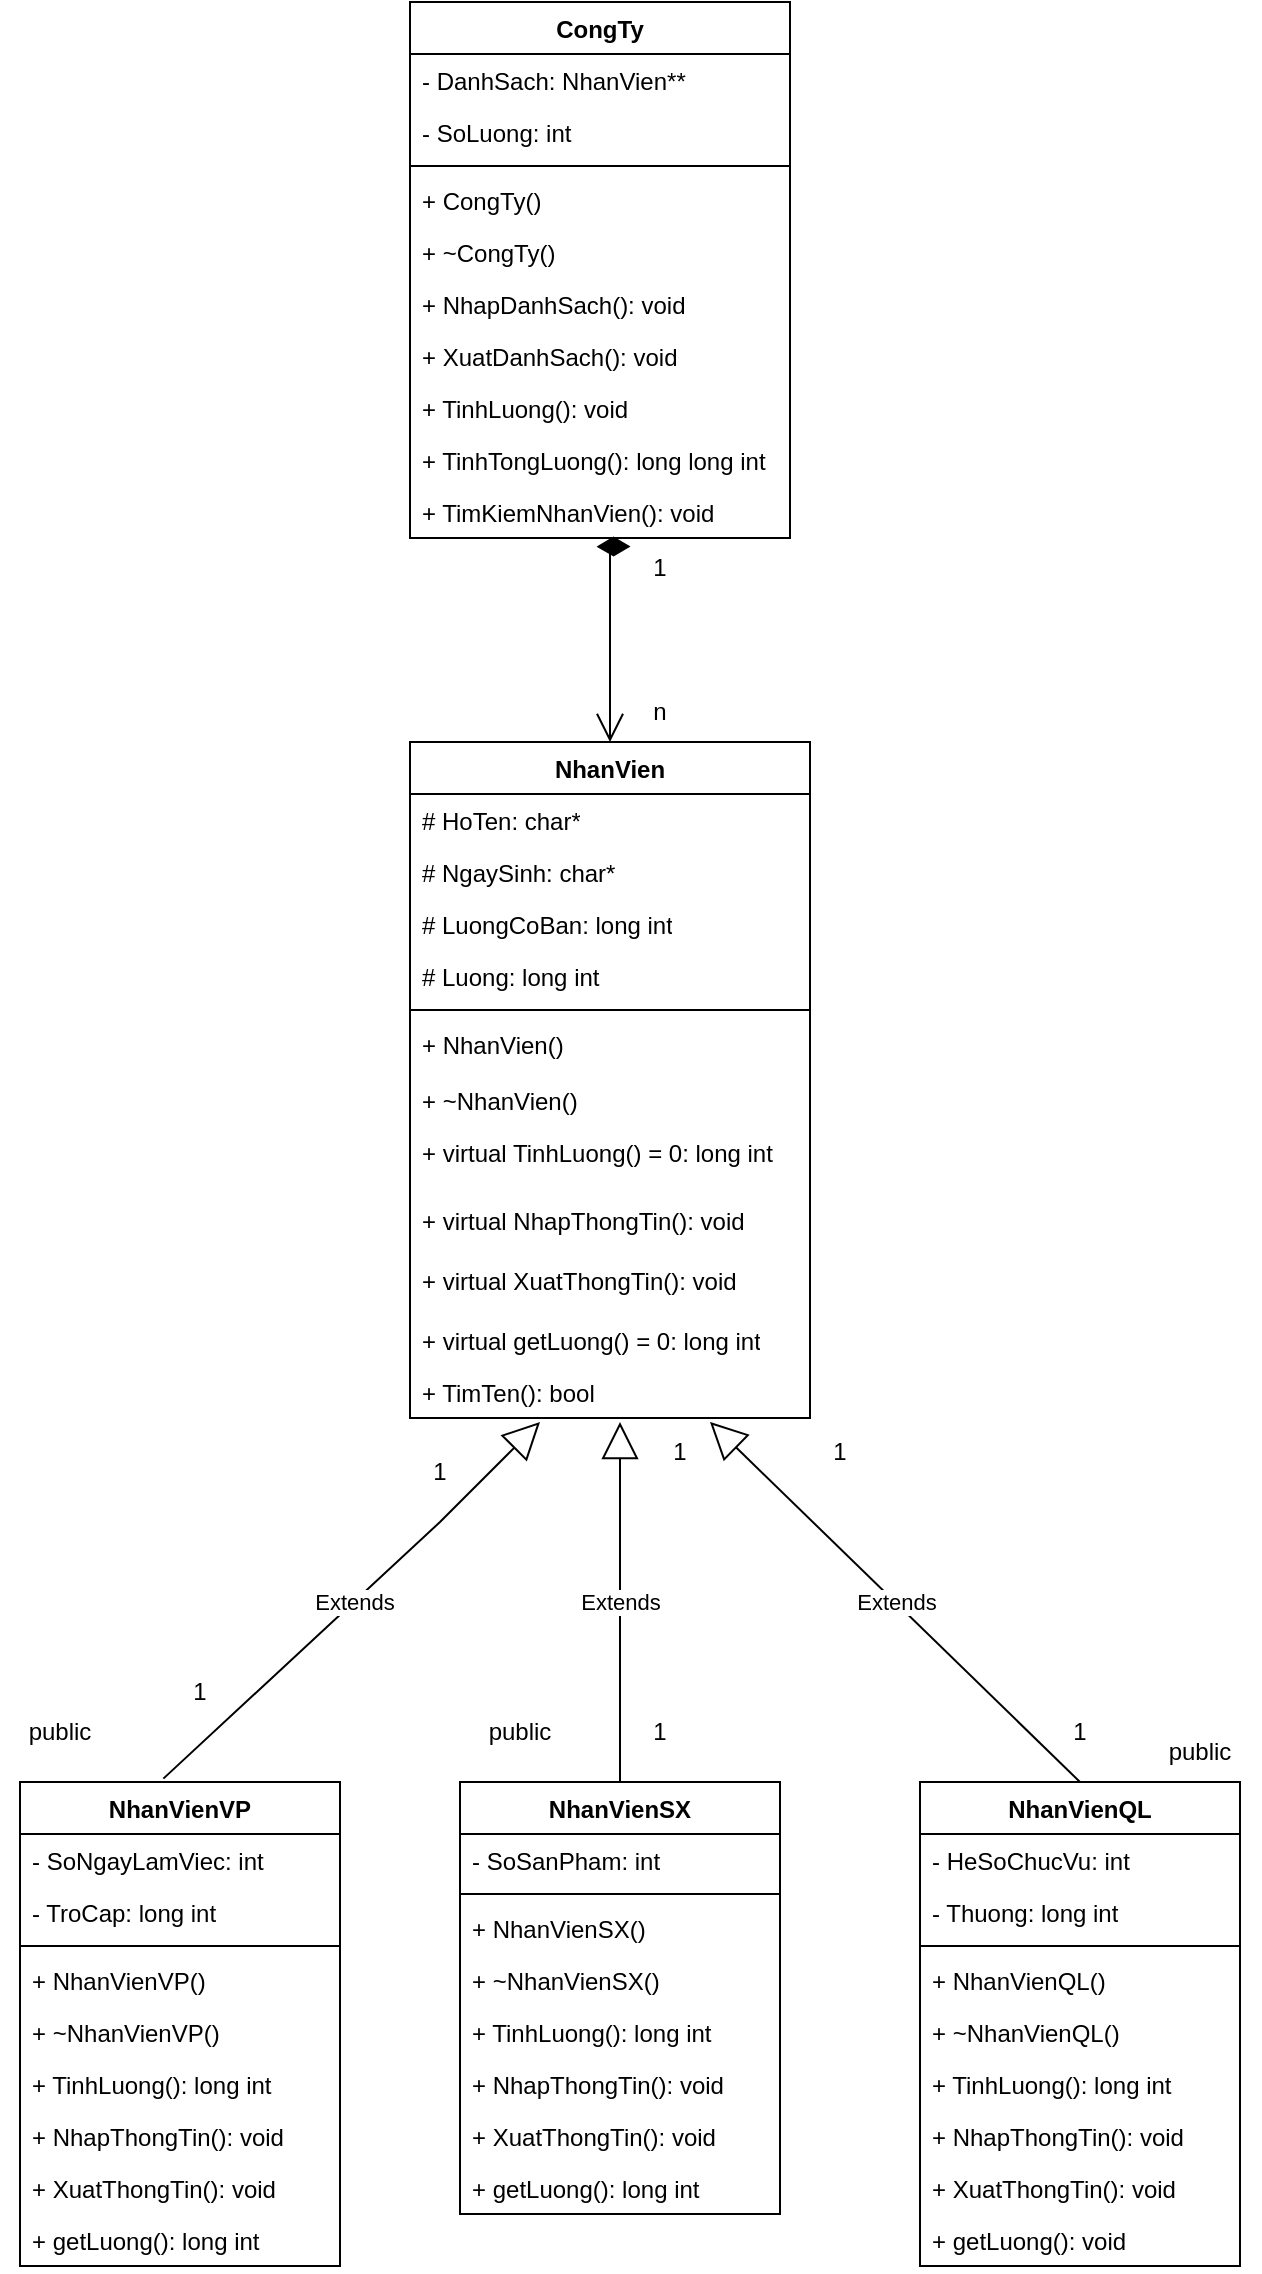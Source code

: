 <mxfile version="24.4.4" type="github">
  <diagram id="C5RBs43oDa-KdzZeNtuy" name="Page-1">
    <mxGraphModel dx="1413" dy="772" grid="1" gridSize="10" guides="1" tooltips="1" connect="1" arrows="1" fold="1" page="1" pageScale="1" pageWidth="827" pageHeight="1169" math="0" shadow="0">
      <root>
        <mxCell id="WIyWlLk6GJQsqaUBKTNV-0" />
        <mxCell id="WIyWlLk6GJQsqaUBKTNV-1" parent="WIyWlLk6GJQsqaUBKTNV-0" />
        <mxCell id="Tgbv4g5EJDrGM5OgkftX-17" value="NhanVien" style="swimlane;fontStyle=1;align=center;verticalAlign=top;childLayout=stackLayout;horizontal=1;startSize=26;horizontalStack=0;resizeParent=1;resizeParentMax=0;resizeLast=0;collapsible=1;marginBottom=0;whiteSpace=wrap;html=1;" parent="WIyWlLk6GJQsqaUBKTNV-1" vertex="1">
          <mxGeometry x="275" y="370" width="200" height="338" as="geometry" />
        </mxCell>
        <mxCell id="Tgbv4g5EJDrGM5OgkftX-18" value="# HoTen: char*&lt;div&gt;&lt;br&gt;&lt;/div&gt;" style="text;strokeColor=none;fillColor=none;align=left;verticalAlign=top;spacingLeft=4;spacingRight=4;overflow=hidden;rotatable=0;points=[[0,0.5],[1,0.5]];portConstraint=eastwest;whiteSpace=wrap;html=1;" parent="Tgbv4g5EJDrGM5OgkftX-17" vertex="1">
          <mxGeometry y="26" width="200" height="26" as="geometry" />
        </mxCell>
        <mxCell id="Tgbv4g5EJDrGM5OgkftX-21" value="# NgaySinh: char*" style="text;strokeColor=none;fillColor=none;align=left;verticalAlign=top;spacingLeft=4;spacingRight=4;overflow=hidden;rotatable=0;points=[[0,0.5],[1,0.5]];portConstraint=eastwest;whiteSpace=wrap;html=1;" parent="Tgbv4g5EJDrGM5OgkftX-17" vertex="1">
          <mxGeometry y="52" width="200" height="26" as="geometry" />
        </mxCell>
        <mxCell id="Tgbv4g5EJDrGM5OgkftX-22" value="# LuongCoBan: long int" style="text;strokeColor=none;fillColor=none;align=left;verticalAlign=top;spacingLeft=4;spacingRight=4;overflow=hidden;rotatable=0;points=[[0,0.5],[1,0.5]];portConstraint=eastwest;whiteSpace=wrap;html=1;" parent="Tgbv4g5EJDrGM5OgkftX-17" vertex="1">
          <mxGeometry y="78" width="200" height="26" as="geometry" />
        </mxCell>
        <mxCell id="Tgbv4g5EJDrGM5OgkftX-72" value="# Luong: long int" style="text;strokeColor=none;fillColor=none;align=left;verticalAlign=top;spacingLeft=4;spacingRight=4;overflow=hidden;rotatable=0;points=[[0,0.5],[1,0.5]];portConstraint=eastwest;whiteSpace=wrap;html=1;" parent="Tgbv4g5EJDrGM5OgkftX-17" vertex="1">
          <mxGeometry y="104" width="200" height="26" as="geometry" />
        </mxCell>
        <mxCell id="Tgbv4g5EJDrGM5OgkftX-19" value="" style="line;strokeWidth=1;fillColor=none;align=left;verticalAlign=middle;spacingTop=-1;spacingLeft=3;spacingRight=3;rotatable=0;labelPosition=right;points=[];portConstraint=eastwest;strokeColor=inherit;" parent="Tgbv4g5EJDrGM5OgkftX-17" vertex="1">
          <mxGeometry y="130" width="200" height="8" as="geometry" />
        </mxCell>
        <mxCell id="Tgbv4g5EJDrGM5OgkftX-55" value="+ NhanVien()" style="text;strokeColor=none;fillColor=none;align=left;verticalAlign=top;spacingLeft=4;spacingRight=4;overflow=hidden;rotatable=0;points=[[0,0.5],[1,0.5]];portConstraint=eastwest;whiteSpace=wrap;html=1;" parent="Tgbv4g5EJDrGM5OgkftX-17" vertex="1">
          <mxGeometry y="138" width="200" height="28" as="geometry" />
        </mxCell>
        <mxCell id="Tgbv4g5EJDrGM5OgkftX-56" value="+ ~NhanVien()" style="text;strokeColor=none;fillColor=none;align=left;verticalAlign=top;spacingLeft=4;spacingRight=4;overflow=hidden;rotatable=0;points=[[0,0.5],[1,0.5]];portConstraint=eastwest;whiteSpace=wrap;html=1;" parent="Tgbv4g5EJDrGM5OgkftX-17" vertex="1">
          <mxGeometry y="166" width="200" height="26" as="geometry" />
        </mxCell>
        <mxCell id="Tgbv4g5EJDrGM5OgkftX-20" value="+ virtual TinhLuong() = 0: long int&amp;nbsp;&lt;div&gt;&lt;br&gt;&lt;/div&gt;" style="text;strokeColor=none;fillColor=none;align=left;verticalAlign=top;spacingLeft=4;spacingRight=4;overflow=hidden;rotatable=0;points=[[0,0.5],[1,0.5]];portConstraint=eastwest;whiteSpace=wrap;html=1;" parent="Tgbv4g5EJDrGM5OgkftX-17" vertex="1">
          <mxGeometry y="192" width="200" height="34" as="geometry" />
        </mxCell>
        <mxCell id="Tgbv4g5EJDrGM5OgkftX-54" value="+ virtual NhapThongTin(): void&lt;div&gt;&lt;br&gt;&lt;/div&gt;" style="text;strokeColor=none;fillColor=none;align=left;verticalAlign=top;spacingLeft=4;spacingRight=4;overflow=hidden;rotatable=0;points=[[0,0.5],[1,0.5]];portConstraint=eastwest;whiteSpace=wrap;html=1;" parent="Tgbv4g5EJDrGM5OgkftX-17" vertex="1">
          <mxGeometry y="226" width="200" height="30" as="geometry" />
        </mxCell>
        <mxCell id="Tgbv4g5EJDrGM5OgkftX-59" value="+ virtual XuatThongTin(): void" style="text;strokeColor=none;fillColor=none;align=left;verticalAlign=top;spacingLeft=4;spacingRight=4;overflow=hidden;rotatable=0;points=[[0,0.5],[1,0.5]];portConstraint=eastwest;whiteSpace=wrap;html=1;" parent="Tgbv4g5EJDrGM5OgkftX-17" vertex="1">
          <mxGeometry y="256" width="200" height="30" as="geometry" />
        </mxCell>
        <mxCell id="Tgbv4g5EJDrGM5OgkftX-74" value="+ virtual getLuong() = 0: long int" style="text;strokeColor=none;fillColor=none;align=left;verticalAlign=top;spacingLeft=4;spacingRight=4;overflow=hidden;rotatable=0;points=[[0,0.5],[1,0.5]];portConstraint=eastwest;whiteSpace=wrap;html=1;" parent="Tgbv4g5EJDrGM5OgkftX-17" vertex="1">
          <mxGeometry y="286" width="200" height="26" as="geometry" />
        </mxCell>
        <mxCell id="qpUXLa8Qd7sK6LsKCMoe-0" value="+ TimTen(): bool" style="text;strokeColor=none;fillColor=none;align=left;verticalAlign=top;spacingLeft=4;spacingRight=4;overflow=hidden;rotatable=0;points=[[0,0.5],[1,0.5]];portConstraint=eastwest;whiteSpace=wrap;html=1;" vertex="1" parent="Tgbv4g5EJDrGM5OgkftX-17">
          <mxGeometry y="312" width="200" height="26" as="geometry" />
        </mxCell>
        <mxCell id="Tgbv4g5EJDrGM5OgkftX-39" value="NhanVienVP" style="swimlane;fontStyle=1;align=center;verticalAlign=top;childLayout=stackLayout;horizontal=1;startSize=26;horizontalStack=0;resizeParent=1;resizeParentMax=0;resizeLast=0;collapsible=1;marginBottom=0;whiteSpace=wrap;html=1;" parent="WIyWlLk6GJQsqaUBKTNV-1" vertex="1">
          <mxGeometry x="80" y="890" width="160" height="242" as="geometry" />
        </mxCell>
        <mxCell id="Tgbv4g5EJDrGM5OgkftX-40" value="- SoNgayLamViec: int" style="text;strokeColor=none;fillColor=none;align=left;verticalAlign=top;spacingLeft=4;spacingRight=4;overflow=hidden;rotatable=0;points=[[0,0.5],[1,0.5]];portConstraint=eastwest;whiteSpace=wrap;html=1;" parent="Tgbv4g5EJDrGM5OgkftX-39" vertex="1">
          <mxGeometry y="26" width="160" height="26" as="geometry" />
        </mxCell>
        <mxCell id="Tgbv4g5EJDrGM5OgkftX-52" value="- TroCap: long int" style="text;strokeColor=none;fillColor=none;align=left;verticalAlign=top;spacingLeft=4;spacingRight=4;overflow=hidden;rotatable=0;points=[[0,0.5],[1,0.5]];portConstraint=eastwest;whiteSpace=wrap;html=1;" parent="Tgbv4g5EJDrGM5OgkftX-39" vertex="1">
          <mxGeometry y="52" width="160" height="26" as="geometry" />
        </mxCell>
        <mxCell id="Tgbv4g5EJDrGM5OgkftX-41" value="" style="line;strokeWidth=1;fillColor=none;align=left;verticalAlign=middle;spacingTop=-1;spacingLeft=3;spacingRight=3;rotatable=0;labelPosition=right;points=[];portConstraint=eastwest;strokeColor=inherit;" parent="Tgbv4g5EJDrGM5OgkftX-39" vertex="1">
          <mxGeometry y="78" width="160" height="8" as="geometry" />
        </mxCell>
        <mxCell id="Tgbv4g5EJDrGM5OgkftX-42" value="+ NhanVienVP()" style="text;strokeColor=none;fillColor=none;align=left;verticalAlign=top;spacingLeft=4;spacingRight=4;overflow=hidden;rotatable=0;points=[[0,0.5],[1,0.5]];portConstraint=eastwest;whiteSpace=wrap;html=1;" parent="Tgbv4g5EJDrGM5OgkftX-39" vertex="1">
          <mxGeometry y="86" width="160" height="26" as="geometry" />
        </mxCell>
        <mxCell id="Tgbv4g5EJDrGM5OgkftX-75" value="+ ~NhanVienVP()" style="text;strokeColor=none;fillColor=none;align=left;verticalAlign=top;spacingLeft=4;spacingRight=4;overflow=hidden;rotatable=0;points=[[0,0.5],[1,0.5]];portConstraint=eastwest;whiteSpace=wrap;html=1;" parent="Tgbv4g5EJDrGM5OgkftX-39" vertex="1">
          <mxGeometry y="112" width="160" height="26" as="geometry" />
        </mxCell>
        <mxCell id="Tgbv4g5EJDrGM5OgkftX-76" value="+ TinhLuong(): long int" style="text;strokeColor=none;fillColor=none;align=left;verticalAlign=top;spacingLeft=4;spacingRight=4;overflow=hidden;rotatable=0;points=[[0,0.5],[1,0.5]];portConstraint=eastwest;whiteSpace=wrap;html=1;" parent="Tgbv4g5EJDrGM5OgkftX-39" vertex="1">
          <mxGeometry y="138" width="160" height="26" as="geometry" />
        </mxCell>
        <mxCell id="Tgbv4g5EJDrGM5OgkftX-77" value="+ NhapThongTin(): void" style="text;strokeColor=none;fillColor=none;align=left;verticalAlign=top;spacingLeft=4;spacingRight=4;overflow=hidden;rotatable=0;points=[[0,0.5],[1,0.5]];portConstraint=eastwest;whiteSpace=wrap;html=1;" parent="Tgbv4g5EJDrGM5OgkftX-39" vertex="1">
          <mxGeometry y="164" width="160" height="26" as="geometry" />
        </mxCell>
        <mxCell id="Tgbv4g5EJDrGM5OgkftX-78" value="+ XuatThongTin(): void" style="text;strokeColor=none;fillColor=none;align=left;verticalAlign=top;spacingLeft=4;spacingRight=4;overflow=hidden;rotatable=0;points=[[0,0.5],[1,0.5]];portConstraint=eastwest;whiteSpace=wrap;html=1;" parent="Tgbv4g5EJDrGM5OgkftX-39" vertex="1">
          <mxGeometry y="190" width="160" height="26" as="geometry" />
        </mxCell>
        <mxCell id="Tgbv4g5EJDrGM5OgkftX-79" value="+ getLuong(): long int" style="text;strokeColor=none;fillColor=none;align=left;verticalAlign=top;spacingLeft=4;spacingRight=4;overflow=hidden;rotatable=0;points=[[0,0.5],[1,0.5]];portConstraint=eastwest;whiteSpace=wrap;html=1;" parent="Tgbv4g5EJDrGM5OgkftX-39" vertex="1">
          <mxGeometry y="216" width="160" height="26" as="geometry" />
        </mxCell>
        <mxCell id="Tgbv4g5EJDrGM5OgkftX-43" value="NhanVienSX" style="swimlane;fontStyle=1;align=center;verticalAlign=top;childLayout=stackLayout;horizontal=1;startSize=26;horizontalStack=0;resizeParent=1;resizeParentMax=0;resizeLast=0;collapsible=1;marginBottom=0;whiteSpace=wrap;html=1;" parent="WIyWlLk6GJQsqaUBKTNV-1" vertex="1">
          <mxGeometry x="300" y="890" width="160" height="216" as="geometry" />
        </mxCell>
        <mxCell id="Tgbv4g5EJDrGM5OgkftX-44" value="- SoSanPham: int" style="text;strokeColor=none;fillColor=none;align=left;verticalAlign=top;spacingLeft=4;spacingRight=4;overflow=hidden;rotatable=0;points=[[0,0.5],[1,0.5]];portConstraint=eastwest;whiteSpace=wrap;html=1;" parent="Tgbv4g5EJDrGM5OgkftX-43" vertex="1">
          <mxGeometry y="26" width="160" height="26" as="geometry" />
        </mxCell>
        <mxCell id="Tgbv4g5EJDrGM5OgkftX-45" value="" style="line;strokeWidth=1;fillColor=none;align=left;verticalAlign=middle;spacingTop=-1;spacingLeft=3;spacingRight=3;rotatable=0;labelPosition=right;points=[];portConstraint=eastwest;strokeColor=inherit;" parent="Tgbv4g5EJDrGM5OgkftX-43" vertex="1">
          <mxGeometry y="52" width="160" height="8" as="geometry" />
        </mxCell>
        <mxCell id="Tgbv4g5EJDrGM5OgkftX-46" value="+ NhanVienSX()" style="text;strokeColor=none;fillColor=none;align=left;verticalAlign=top;spacingLeft=4;spacingRight=4;overflow=hidden;rotatable=0;points=[[0,0.5],[1,0.5]];portConstraint=eastwest;whiteSpace=wrap;html=1;" parent="Tgbv4g5EJDrGM5OgkftX-43" vertex="1">
          <mxGeometry y="60" width="160" height="26" as="geometry" />
        </mxCell>
        <mxCell id="Tgbv4g5EJDrGM5OgkftX-80" value="+ ~NhanVienSX()" style="text;strokeColor=none;fillColor=none;align=left;verticalAlign=top;spacingLeft=4;spacingRight=4;overflow=hidden;rotatable=0;points=[[0,0.5],[1,0.5]];portConstraint=eastwest;whiteSpace=wrap;html=1;" parent="Tgbv4g5EJDrGM5OgkftX-43" vertex="1">
          <mxGeometry y="86" width="160" height="26" as="geometry" />
        </mxCell>
        <mxCell id="Tgbv4g5EJDrGM5OgkftX-81" value="+ TinhLuong(): long int" style="text;strokeColor=none;fillColor=none;align=left;verticalAlign=top;spacingLeft=4;spacingRight=4;overflow=hidden;rotatable=0;points=[[0,0.5],[1,0.5]];portConstraint=eastwest;whiteSpace=wrap;html=1;" parent="Tgbv4g5EJDrGM5OgkftX-43" vertex="1">
          <mxGeometry y="112" width="160" height="26" as="geometry" />
        </mxCell>
        <mxCell id="Tgbv4g5EJDrGM5OgkftX-82" value="+ NhapThongTin(): void" style="text;strokeColor=none;fillColor=none;align=left;verticalAlign=top;spacingLeft=4;spacingRight=4;overflow=hidden;rotatable=0;points=[[0,0.5],[1,0.5]];portConstraint=eastwest;whiteSpace=wrap;html=1;" parent="Tgbv4g5EJDrGM5OgkftX-43" vertex="1">
          <mxGeometry y="138" width="160" height="26" as="geometry" />
        </mxCell>
        <mxCell id="Tgbv4g5EJDrGM5OgkftX-83" value="+ XuatThongTin(): void" style="text;strokeColor=none;fillColor=none;align=left;verticalAlign=top;spacingLeft=4;spacingRight=4;overflow=hidden;rotatable=0;points=[[0,0.5],[1,0.5]];portConstraint=eastwest;whiteSpace=wrap;html=1;" parent="Tgbv4g5EJDrGM5OgkftX-43" vertex="1">
          <mxGeometry y="164" width="160" height="26" as="geometry" />
        </mxCell>
        <mxCell id="Tgbv4g5EJDrGM5OgkftX-88" value="+ getLuong(): long int" style="text;strokeColor=none;fillColor=none;align=left;verticalAlign=top;spacingLeft=4;spacingRight=4;overflow=hidden;rotatable=0;points=[[0,0.5],[1,0.5]];portConstraint=eastwest;whiteSpace=wrap;html=1;" parent="Tgbv4g5EJDrGM5OgkftX-43" vertex="1">
          <mxGeometry y="190" width="160" height="26" as="geometry" />
        </mxCell>
        <mxCell id="Tgbv4g5EJDrGM5OgkftX-47" value="NhanVienQL" style="swimlane;fontStyle=1;align=center;verticalAlign=top;childLayout=stackLayout;horizontal=1;startSize=26;horizontalStack=0;resizeParent=1;resizeParentMax=0;resizeLast=0;collapsible=1;marginBottom=0;whiteSpace=wrap;html=1;" parent="WIyWlLk6GJQsqaUBKTNV-1" vertex="1">
          <mxGeometry x="530" y="890" width="160" height="242" as="geometry" />
        </mxCell>
        <mxCell id="Tgbv4g5EJDrGM5OgkftX-48" value="- HeSoChucVu: int" style="text;strokeColor=none;fillColor=none;align=left;verticalAlign=top;spacingLeft=4;spacingRight=4;overflow=hidden;rotatable=0;points=[[0,0.5],[1,0.5]];portConstraint=eastwest;whiteSpace=wrap;html=1;" parent="Tgbv4g5EJDrGM5OgkftX-47" vertex="1">
          <mxGeometry y="26" width="160" height="26" as="geometry" />
        </mxCell>
        <mxCell id="Tgbv4g5EJDrGM5OgkftX-53" value="- Thuong: long int" style="text;strokeColor=none;fillColor=none;align=left;verticalAlign=top;spacingLeft=4;spacingRight=4;overflow=hidden;rotatable=0;points=[[0,0.5],[1,0.5]];portConstraint=eastwest;whiteSpace=wrap;html=1;" parent="Tgbv4g5EJDrGM5OgkftX-47" vertex="1">
          <mxGeometry y="52" width="160" height="26" as="geometry" />
        </mxCell>
        <mxCell id="Tgbv4g5EJDrGM5OgkftX-49" value="" style="line;strokeWidth=1;fillColor=none;align=left;verticalAlign=middle;spacingTop=-1;spacingLeft=3;spacingRight=3;rotatable=0;labelPosition=right;points=[];portConstraint=eastwest;strokeColor=inherit;" parent="Tgbv4g5EJDrGM5OgkftX-47" vertex="1">
          <mxGeometry y="78" width="160" height="8" as="geometry" />
        </mxCell>
        <mxCell id="Tgbv4g5EJDrGM5OgkftX-90" value="+ NhanVienQL()" style="text;strokeColor=none;fillColor=none;align=left;verticalAlign=top;spacingLeft=4;spacingRight=4;overflow=hidden;rotatable=0;points=[[0,0.5],[1,0.5]];portConstraint=eastwest;whiteSpace=wrap;html=1;" parent="Tgbv4g5EJDrGM5OgkftX-47" vertex="1">
          <mxGeometry y="86" width="160" height="26" as="geometry" />
        </mxCell>
        <mxCell id="Tgbv4g5EJDrGM5OgkftX-92" value="+ ~NhanVienQL()" style="text;strokeColor=none;fillColor=none;align=left;verticalAlign=top;spacingLeft=4;spacingRight=4;overflow=hidden;rotatable=0;points=[[0,0.5],[1,0.5]];portConstraint=eastwest;whiteSpace=wrap;html=1;" parent="Tgbv4g5EJDrGM5OgkftX-47" vertex="1">
          <mxGeometry y="112" width="160" height="26" as="geometry" />
        </mxCell>
        <mxCell id="Tgbv4g5EJDrGM5OgkftX-93" value="+ TinhLuong(): long int" style="text;strokeColor=none;fillColor=none;align=left;verticalAlign=top;spacingLeft=4;spacingRight=4;overflow=hidden;rotatable=0;points=[[0,0.5],[1,0.5]];portConstraint=eastwest;whiteSpace=wrap;html=1;" parent="Tgbv4g5EJDrGM5OgkftX-47" vertex="1">
          <mxGeometry y="138" width="160" height="26" as="geometry" />
        </mxCell>
        <mxCell id="Tgbv4g5EJDrGM5OgkftX-91" value="+ NhapThongTin(): void" style="text;strokeColor=none;fillColor=none;align=left;verticalAlign=top;spacingLeft=4;spacingRight=4;overflow=hidden;rotatable=0;points=[[0,0.5],[1,0.5]];portConstraint=eastwest;whiteSpace=wrap;html=1;" parent="Tgbv4g5EJDrGM5OgkftX-47" vertex="1">
          <mxGeometry y="164" width="160" height="26" as="geometry" />
        </mxCell>
        <mxCell id="Tgbv4g5EJDrGM5OgkftX-89" value="+ XuatThongTin(): void" style="text;strokeColor=none;fillColor=none;align=left;verticalAlign=top;spacingLeft=4;spacingRight=4;overflow=hidden;rotatable=0;points=[[0,0.5],[1,0.5]];portConstraint=eastwest;whiteSpace=wrap;html=1;" parent="Tgbv4g5EJDrGM5OgkftX-47" vertex="1">
          <mxGeometry y="190" width="160" height="26" as="geometry" />
        </mxCell>
        <mxCell id="Tgbv4g5EJDrGM5OgkftX-50" value="+ getLuong(): void" style="text;strokeColor=none;fillColor=none;align=left;verticalAlign=top;spacingLeft=4;spacingRight=4;overflow=hidden;rotatable=0;points=[[0,0.5],[1,0.5]];portConstraint=eastwest;whiteSpace=wrap;html=1;" parent="Tgbv4g5EJDrGM5OgkftX-47" vertex="1">
          <mxGeometry y="216" width="160" height="26" as="geometry" />
        </mxCell>
        <mxCell id="Tgbv4g5EJDrGM5OgkftX-62" value="CongTy" style="swimlane;fontStyle=1;align=center;verticalAlign=top;childLayout=stackLayout;horizontal=1;startSize=26;horizontalStack=0;resizeParent=1;resizeParentMax=0;resizeLast=0;collapsible=1;marginBottom=0;whiteSpace=wrap;html=1;" parent="WIyWlLk6GJQsqaUBKTNV-1" vertex="1">
          <mxGeometry x="275" width="190" height="268" as="geometry" />
        </mxCell>
        <mxCell id="Tgbv4g5EJDrGM5OgkftX-63" value="- DanhSach: NhanVien**" style="text;strokeColor=none;fillColor=none;align=left;verticalAlign=top;spacingLeft=4;spacingRight=4;overflow=hidden;rotatable=0;points=[[0,0.5],[1,0.5]];portConstraint=eastwest;whiteSpace=wrap;html=1;" parent="Tgbv4g5EJDrGM5OgkftX-62" vertex="1">
          <mxGeometry y="26" width="190" height="26" as="geometry" />
        </mxCell>
        <mxCell id="Tgbv4g5EJDrGM5OgkftX-66" value="- SoLuong: int" style="text;strokeColor=none;fillColor=none;align=left;verticalAlign=top;spacingLeft=4;spacingRight=4;overflow=hidden;rotatable=0;points=[[0,0.5],[1,0.5]];portConstraint=eastwest;whiteSpace=wrap;html=1;" parent="Tgbv4g5EJDrGM5OgkftX-62" vertex="1">
          <mxGeometry y="52" width="190" height="26" as="geometry" />
        </mxCell>
        <mxCell id="Tgbv4g5EJDrGM5OgkftX-64" value="" style="line;strokeWidth=1;fillColor=none;align=left;verticalAlign=middle;spacingTop=-1;spacingLeft=3;spacingRight=3;rotatable=0;labelPosition=right;points=[];portConstraint=eastwest;strokeColor=inherit;" parent="Tgbv4g5EJDrGM5OgkftX-62" vertex="1">
          <mxGeometry y="78" width="190" height="8" as="geometry" />
        </mxCell>
        <mxCell id="Tgbv4g5EJDrGM5OgkftX-65" value="+ CongTy()" style="text;strokeColor=none;fillColor=none;align=left;verticalAlign=top;spacingLeft=4;spacingRight=4;overflow=hidden;rotatable=0;points=[[0,0.5],[1,0.5]];portConstraint=eastwest;whiteSpace=wrap;html=1;" parent="Tgbv4g5EJDrGM5OgkftX-62" vertex="1">
          <mxGeometry y="86" width="190" height="26" as="geometry" />
        </mxCell>
        <mxCell id="Tgbv4g5EJDrGM5OgkftX-67" value="+ ~CongTy()" style="text;strokeColor=none;fillColor=none;align=left;verticalAlign=top;spacingLeft=4;spacingRight=4;overflow=hidden;rotatable=0;points=[[0,0.5],[1,0.5]];portConstraint=eastwest;whiteSpace=wrap;html=1;" parent="Tgbv4g5EJDrGM5OgkftX-62" vertex="1">
          <mxGeometry y="112" width="190" height="26" as="geometry" />
        </mxCell>
        <mxCell id="Tgbv4g5EJDrGM5OgkftX-68" value="+ NhapDanhSach(): void" style="text;strokeColor=none;fillColor=none;align=left;verticalAlign=top;spacingLeft=4;spacingRight=4;overflow=hidden;rotatable=0;points=[[0,0.5],[1,0.5]];portConstraint=eastwest;whiteSpace=wrap;html=1;" parent="Tgbv4g5EJDrGM5OgkftX-62" vertex="1">
          <mxGeometry y="138" width="190" height="26" as="geometry" />
        </mxCell>
        <mxCell id="Tgbv4g5EJDrGM5OgkftX-70" value="+ XuatDanhSach(): void" style="text;strokeColor=none;fillColor=none;align=left;verticalAlign=top;spacingLeft=4;spacingRight=4;overflow=hidden;rotatable=0;points=[[0,0.5],[1,0.5]];portConstraint=eastwest;whiteSpace=wrap;html=1;" parent="Tgbv4g5EJDrGM5OgkftX-62" vertex="1">
          <mxGeometry y="164" width="190" height="26" as="geometry" />
        </mxCell>
        <mxCell id="Tgbv4g5EJDrGM5OgkftX-69" value="+ TinhLuong(): void" style="text;strokeColor=none;fillColor=none;align=left;verticalAlign=top;spacingLeft=4;spacingRight=4;overflow=hidden;rotatable=0;points=[[0,0.5],[1,0.5]];portConstraint=eastwest;whiteSpace=wrap;html=1;" parent="Tgbv4g5EJDrGM5OgkftX-62" vertex="1">
          <mxGeometry y="190" width="190" height="26" as="geometry" />
        </mxCell>
        <mxCell id="Tgbv4g5EJDrGM5OgkftX-71" value="+ TinhTongLuong(): long long int" style="text;strokeColor=none;fillColor=none;align=left;verticalAlign=top;spacingLeft=4;spacingRight=4;overflow=hidden;rotatable=0;points=[[0,0.5],[1,0.5]];portConstraint=eastwest;whiteSpace=wrap;html=1;" parent="Tgbv4g5EJDrGM5OgkftX-62" vertex="1">
          <mxGeometry y="216" width="190" height="26" as="geometry" />
        </mxCell>
        <mxCell id="Tgbv4g5EJDrGM5OgkftX-73" value="+ TimKiemNhanVien(): void" style="text;strokeColor=none;fillColor=none;align=left;verticalAlign=top;spacingLeft=4;spacingRight=4;overflow=hidden;rotatable=0;points=[[0,0.5],[1,0.5]];portConstraint=eastwest;whiteSpace=wrap;html=1;" parent="Tgbv4g5EJDrGM5OgkftX-62" vertex="1">
          <mxGeometry y="242" width="190" height="26" as="geometry" />
        </mxCell>
        <mxCell id="Tgbv4g5EJDrGM5OgkftX-106" value="" style="endArrow=open;html=1;endSize=12;startArrow=diamondThin;startSize=14;startFill=1;edgeStyle=orthogonalEdgeStyle;align=left;verticalAlign=bottom;rounded=0;entryX=0.5;entryY=0;entryDx=0;entryDy=0;exitX=0.491;exitY=1.167;exitDx=0;exitDy=0;exitPerimeter=0;" parent="WIyWlLk6GJQsqaUBKTNV-1" source="Tgbv4g5EJDrGM5OgkftX-73" target="Tgbv4g5EJDrGM5OgkftX-17" edge="1">
          <mxGeometry x="-1" y="3" relative="1" as="geometry">
            <mxPoint x="170" y="310" as="sourcePoint" />
            <mxPoint x="330" y="310" as="targetPoint" />
            <Array as="points">
              <mxPoint x="375" y="272" />
            </Array>
          </mxGeometry>
        </mxCell>
        <mxCell id="Tgbv4g5EJDrGM5OgkftX-108" value="Extends" style="endArrow=block;endSize=16;endFill=0;html=1;rounded=0;exitX=0.448;exitY=-0.007;exitDx=0;exitDy=0;exitPerimeter=0;" parent="WIyWlLk6GJQsqaUBKTNV-1" source="Tgbv4g5EJDrGM5OgkftX-39" edge="1">
          <mxGeometry width="160" relative="1" as="geometry">
            <mxPoint x="170" y="710" as="sourcePoint" />
            <mxPoint x="340" y="710" as="targetPoint" />
            <Array as="points">
              <mxPoint x="290" y="760" />
            </Array>
          </mxGeometry>
        </mxCell>
        <mxCell id="Tgbv4g5EJDrGM5OgkftX-109" value="Extends" style="endArrow=block;endSize=16;endFill=0;html=1;rounded=0;entryX=0;entryY=0;entryDx=0;entryDy=0;exitX=0.5;exitY=0;exitDx=0;exitDy=0;" parent="WIyWlLk6GJQsqaUBKTNV-1" source="Tgbv4g5EJDrGM5OgkftX-43" target="Tgbv4g5EJDrGM5OgkftX-113" edge="1">
          <mxGeometry width="160" relative="1" as="geometry">
            <mxPoint x="170" y="710" as="sourcePoint" />
            <mxPoint x="330" y="710" as="targetPoint" />
          </mxGeometry>
        </mxCell>
        <mxCell id="Tgbv4g5EJDrGM5OgkftX-111" value="1" style="text;strokeColor=none;align=center;fillColor=none;html=1;verticalAlign=middle;whiteSpace=wrap;rounded=0;" parent="WIyWlLk6GJQsqaUBKTNV-1" vertex="1">
          <mxGeometry x="460" y="710" width="60" height="30" as="geometry" />
        </mxCell>
        <mxCell id="Tgbv4g5EJDrGM5OgkftX-112" value="1" style="text;strokeColor=none;align=center;fillColor=none;html=1;verticalAlign=middle;whiteSpace=wrap;rounded=0;" parent="WIyWlLk6GJQsqaUBKTNV-1" vertex="1">
          <mxGeometry x="580" y="850" width="60" height="30" as="geometry" />
        </mxCell>
        <mxCell id="Tgbv4g5EJDrGM5OgkftX-113" value="1" style="text;strokeColor=none;align=center;fillColor=none;html=1;verticalAlign=middle;whiteSpace=wrap;rounded=0;" parent="WIyWlLk6GJQsqaUBKTNV-1" vertex="1">
          <mxGeometry x="380" y="710" width="60" height="30" as="geometry" />
        </mxCell>
        <mxCell id="Tgbv4g5EJDrGM5OgkftX-114" value="1" style="text;strokeColor=none;align=center;fillColor=none;html=1;verticalAlign=middle;whiteSpace=wrap;rounded=0;" parent="WIyWlLk6GJQsqaUBKTNV-1" vertex="1">
          <mxGeometry x="370" y="850" width="60" height="30" as="geometry" />
        </mxCell>
        <mxCell id="Tgbv4g5EJDrGM5OgkftX-115" value="1" style="text;strokeColor=none;align=center;fillColor=none;html=1;verticalAlign=middle;whiteSpace=wrap;rounded=0;" parent="WIyWlLk6GJQsqaUBKTNV-1" vertex="1">
          <mxGeometry x="260" y="720" width="60" height="30" as="geometry" />
        </mxCell>
        <mxCell id="Tgbv4g5EJDrGM5OgkftX-116" value="1" style="text;strokeColor=none;align=center;fillColor=none;html=1;verticalAlign=middle;whiteSpace=wrap;rounded=0;" parent="WIyWlLk6GJQsqaUBKTNV-1" vertex="1">
          <mxGeometry x="140" y="830" width="60" height="30" as="geometry" />
        </mxCell>
        <mxCell id="Tgbv4g5EJDrGM5OgkftX-117" value="1" style="text;strokeColor=none;align=center;fillColor=none;html=1;verticalAlign=middle;whiteSpace=wrap;rounded=0;" parent="WIyWlLk6GJQsqaUBKTNV-1" vertex="1">
          <mxGeometry x="370" y="268" width="60" height="30" as="geometry" />
        </mxCell>
        <mxCell id="Tgbv4g5EJDrGM5OgkftX-118" value="n" style="text;strokeColor=none;align=center;fillColor=none;html=1;verticalAlign=middle;whiteSpace=wrap;rounded=0;" parent="WIyWlLk6GJQsqaUBKTNV-1" vertex="1">
          <mxGeometry x="370" y="340" width="60" height="30" as="geometry" />
        </mxCell>
        <mxCell id="Tgbv4g5EJDrGM5OgkftX-119" value="public" style="text;strokeColor=none;align=center;fillColor=none;html=1;verticalAlign=middle;whiteSpace=wrap;rounded=0;" parent="WIyWlLk6GJQsqaUBKTNV-1" vertex="1">
          <mxGeometry x="70" y="850" width="60" height="30" as="geometry" />
        </mxCell>
        <mxCell id="Tgbv4g5EJDrGM5OgkftX-120" value="public" style="text;strokeColor=none;align=center;fillColor=none;html=1;verticalAlign=middle;whiteSpace=wrap;rounded=0;" parent="WIyWlLk6GJQsqaUBKTNV-1" vertex="1">
          <mxGeometry x="300" y="850" width="60" height="30" as="geometry" />
        </mxCell>
        <mxCell id="Tgbv4g5EJDrGM5OgkftX-121" value="public" style="text;strokeColor=none;align=center;fillColor=none;html=1;verticalAlign=middle;whiteSpace=wrap;rounded=0;" parent="WIyWlLk6GJQsqaUBKTNV-1" vertex="1">
          <mxGeometry x="640" y="860" width="60" height="30" as="geometry" />
        </mxCell>
        <mxCell id="qpUXLa8Qd7sK6LsKCMoe-3" value="Extends" style="endArrow=block;endSize=16;endFill=0;html=1;rounded=0;entryX=0.75;entryY=0;entryDx=0;entryDy=0;exitX=0.5;exitY=0;exitDx=0;exitDy=0;" edge="1" parent="WIyWlLk6GJQsqaUBKTNV-1" source="Tgbv4g5EJDrGM5OgkftX-47" target="Tgbv4g5EJDrGM5OgkftX-113">
          <mxGeometry width="160" relative="1" as="geometry">
            <mxPoint x="590" y="880" as="sourcePoint" />
            <mxPoint x="750" y="880" as="targetPoint" />
          </mxGeometry>
        </mxCell>
      </root>
    </mxGraphModel>
  </diagram>
</mxfile>
